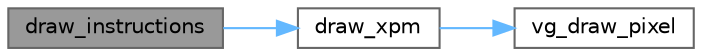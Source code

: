digraph "draw_instructions"
{
 // LATEX_PDF_SIZE
  bgcolor="transparent";
  edge [fontname=Helvetica,fontsize=10,labelfontname=Helvetica,labelfontsize=10];
  node [fontname=Helvetica,fontsize=10,shape=box,height=0.2,width=0.4];
  rankdir="LR";
  Node1 [label="draw_instructions",height=0.2,width=0.4,color="gray40", fillcolor="grey60", style="filled", fontcolor="black",tooltip="Draws the instructions."];
  Node1 -> Node2 [color="steelblue1",style="solid"];
  Node2 [label="draw_xpm",height=0.2,width=0.4,color="grey40", fillcolor="white", style="filled",URL="$vbe__graphics_8c.html#a380399764d328e4888ded6fe62053ab7",tooltip="Draws an xpm image on the screen."];
  Node2 -> Node3 [color="steelblue1",style="solid"];
  Node3 [label="vg_draw_pixel",height=0.2,width=0.4,color="grey40", fillcolor="white", style="filled",URL="$vbe__graphics_8c.html#a08c498ffeb0a3962e3b7711b57397741",tooltip="Draws a pixel on the screen."];
}
